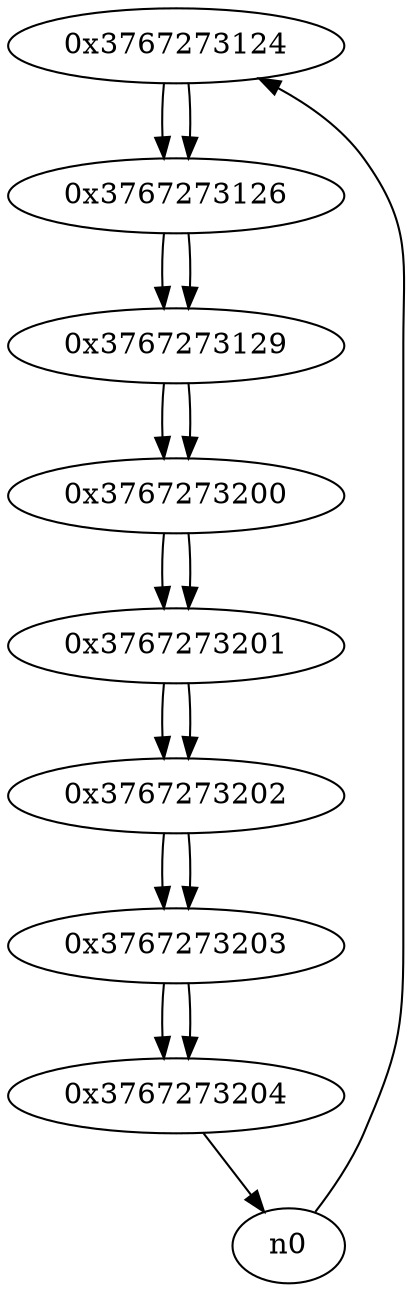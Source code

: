 digraph G{
/* nodes */
  n1 [label="0x3767273124"]
  n2 [label="0x3767273126"]
  n3 [label="0x3767273129"]
  n4 [label="0x3767273200"]
  n5 [label="0x3767273201"]
  n6 [label="0x3767273202"]
  n7 [label="0x3767273203"]
  n8 [label="0x3767273204"]
/* edges */
n1 -> n2;
n0 -> n1;
n2 -> n3;
n1 -> n2;
n3 -> n4;
n2 -> n3;
n4 -> n5;
n3 -> n4;
n5 -> n6;
n4 -> n5;
n6 -> n7;
n5 -> n6;
n7 -> n8;
n6 -> n7;
n8 -> n0;
n7 -> n8;
}
